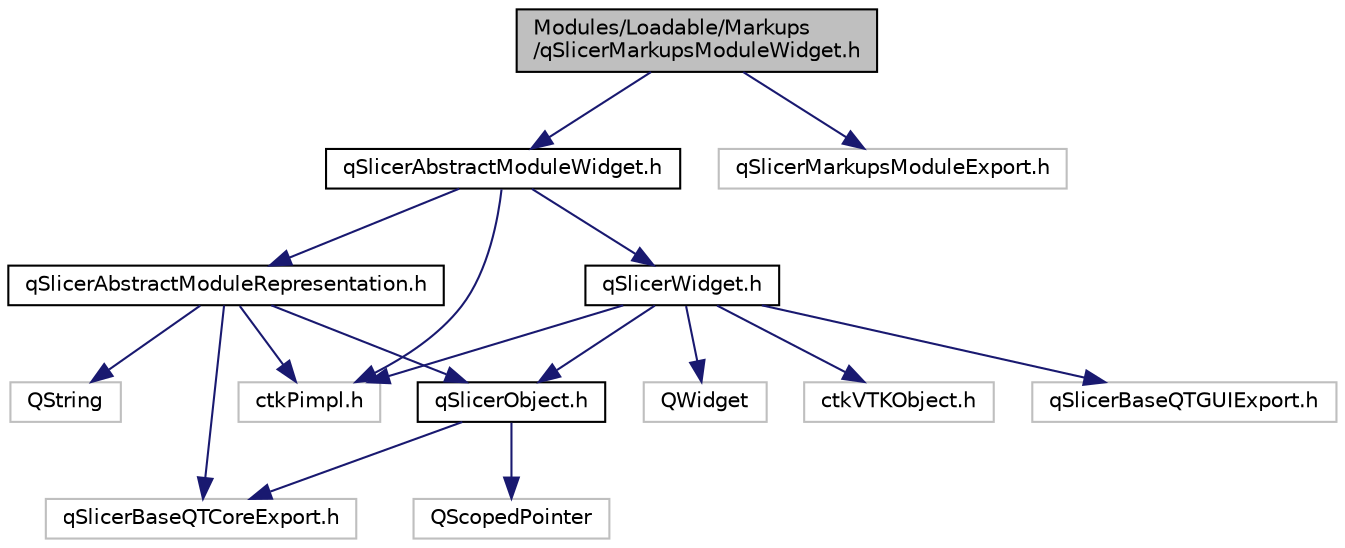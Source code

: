 digraph "Modules/Loadable/Markups/qSlicerMarkupsModuleWidget.h"
{
  bgcolor="transparent";
  edge [fontname="Helvetica",fontsize="10",labelfontname="Helvetica",labelfontsize="10"];
  node [fontname="Helvetica",fontsize="10",shape=record];
  Node0 [label="Modules/Loadable/Markups\l/qSlicerMarkupsModuleWidget.h",height=0.2,width=0.4,color="black", fillcolor="grey75", style="filled", fontcolor="black"];
  Node0 -> Node1 [color="midnightblue",fontsize="10",style="solid",fontname="Helvetica"];
  Node1 [label="qSlicerAbstractModuleWidget.h",height=0.2,width=0.4,color="black",URL="$qSlicerAbstractModuleWidget_8h.html"];
  Node1 -> Node2 [color="midnightblue",fontsize="10",style="solid",fontname="Helvetica"];
  Node2 [label="ctkPimpl.h",height=0.2,width=0.4,color="grey75"];
  Node1 -> Node3 [color="midnightblue",fontsize="10",style="solid",fontname="Helvetica"];
  Node3 [label="qSlicerAbstractModuleRepresentation.h",height=0.2,width=0.4,color="black",URL="$qSlicerAbstractModuleRepresentation_8h.html"];
  Node3 -> Node4 [color="midnightblue",fontsize="10",style="solid",fontname="Helvetica"];
  Node4 [label="QString",height=0.2,width=0.4,color="grey75"];
  Node3 -> Node2 [color="midnightblue",fontsize="10",style="solid",fontname="Helvetica"];
  Node3 -> Node5 [color="midnightblue",fontsize="10",style="solid",fontname="Helvetica"];
  Node5 [label="qSlicerObject.h",height=0.2,width=0.4,color="black",URL="$qSlicerObject_8h.html"];
  Node5 -> Node6 [color="midnightblue",fontsize="10",style="solid",fontname="Helvetica"];
  Node6 [label="QScopedPointer",height=0.2,width=0.4,color="grey75"];
  Node5 -> Node7 [color="midnightblue",fontsize="10",style="solid",fontname="Helvetica"];
  Node7 [label="qSlicerBaseQTCoreExport.h",height=0.2,width=0.4,color="grey75"];
  Node3 -> Node7 [color="midnightblue",fontsize="10",style="solid",fontname="Helvetica"];
  Node1 -> Node8 [color="midnightblue",fontsize="10",style="solid",fontname="Helvetica"];
  Node8 [label="qSlicerWidget.h",height=0.2,width=0.4,color="black",URL="$qSlicerWidget_8h.html"];
  Node8 -> Node9 [color="midnightblue",fontsize="10",style="solid",fontname="Helvetica"];
  Node9 [label="QWidget",height=0.2,width=0.4,color="grey75"];
  Node8 -> Node2 [color="midnightblue",fontsize="10",style="solid",fontname="Helvetica"];
  Node8 -> Node10 [color="midnightblue",fontsize="10",style="solid",fontname="Helvetica"];
  Node10 [label="ctkVTKObject.h",height=0.2,width=0.4,color="grey75"];
  Node8 -> Node5 [color="midnightblue",fontsize="10",style="solid",fontname="Helvetica"];
  Node8 -> Node11 [color="midnightblue",fontsize="10",style="solid",fontname="Helvetica"];
  Node11 [label="qSlicerBaseQTGUIExport.h",height=0.2,width=0.4,color="grey75"];
  Node0 -> Node12 [color="midnightblue",fontsize="10",style="solid",fontname="Helvetica"];
  Node12 [label="qSlicerMarkupsModuleExport.h",height=0.2,width=0.4,color="grey75"];
}
